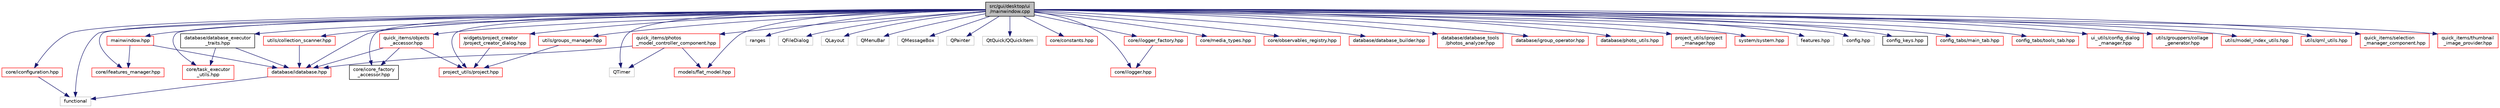 digraph "src/gui/desktop/ui/mainwindow.cpp"
{
 // LATEX_PDF_SIZE
  edge [fontname="Helvetica",fontsize="10",labelfontname="Helvetica",labelfontsize="10"];
  node [fontname="Helvetica",fontsize="10",shape=record];
  Node1 [label="src/gui/desktop/ui\l/mainwindow.cpp",height=0.2,width=0.4,color="black", fillcolor="grey75", style="filled", fontcolor="black",tooltip=" "];
  Node1 -> Node2 [color="midnightblue",fontsize="10",style="solid",fontname="Helvetica"];
  Node2 [label="mainwindow.hpp",height=0.2,width=0.4,color="red", fillcolor="white", style="filled",URL="$mainwindow_8hpp.html",tooltip=" "];
  Node2 -> Node5 [color="midnightblue",fontsize="10",style="solid",fontname="Helvetica"];
  Node5 [label="core/ifeatures_manager.hpp",height=0.2,width=0.4,color="red", fillcolor="white", style="filled",URL="$ifeatures__manager_8hpp.html",tooltip=" "];
  Node2 -> Node9 [color="midnightblue",fontsize="10",style="solid",fontname="Helvetica"];
  Node9 [label="database/idatabase.hpp",height=0.2,width=0.4,color="red", fillcolor="white", style="filled",URL="$idatabase_8hpp.html",tooltip=" "];
  Node9 -> Node11 [color="midnightblue",fontsize="10",style="solid",fontname="Helvetica"];
  Node11 [label="functional",height=0.2,width=0.4,color="grey75", fillcolor="white", style="filled",tooltip=" "];
  Node1 -> Node11 [color="midnightblue",fontsize="10",style="solid",fontname="Helvetica"];
  Node1 -> Node78 [color="midnightblue",fontsize="10",style="solid",fontname="Helvetica"];
  Node78 [label="ranges",height=0.2,width=0.4,color="grey75", fillcolor="white", style="filled",tooltip=" "];
  Node1 -> Node79 [color="midnightblue",fontsize="10",style="solid",fontname="Helvetica"];
  Node79 [label="QFileDialog",height=0.2,width=0.4,color="grey75", fillcolor="white", style="filled",tooltip=" "];
  Node1 -> Node80 [color="midnightblue",fontsize="10",style="solid",fontname="Helvetica"];
  Node80 [label="QLayout",height=0.2,width=0.4,color="grey75", fillcolor="white", style="filled",tooltip=" "];
  Node1 -> Node81 [color="midnightblue",fontsize="10",style="solid",fontname="Helvetica"];
  Node81 [label="QMenuBar",height=0.2,width=0.4,color="grey75", fillcolor="white", style="filled",tooltip=" "];
  Node1 -> Node82 [color="midnightblue",fontsize="10",style="solid",fontname="Helvetica"];
  Node82 [label="QMessageBox",height=0.2,width=0.4,color="grey75", fillcolor="white", style="filled",tooltip=" "];
  Node1 -> Node83 [color="midnightblue",fontsize="10",style="solid",fontname="Helvetica"];
  Node83 [label="QPainter",height=0.2,width=0.4,color="grey75", fillcolor="white", style="filled",tooltip=" "];
  Node1 -> Node84 [color="midnightblue",fontsize="10",style="solid",fontname="Helvetica"];
  Node84 [label="QtQuick/QQuickItem",height=0.2,width=0.4,color="grey75", fillcolor="white", style="filled",tooltip=" "];
  Node1 -> Node71 [color="midnightblue",fontsize="10",style="solid",fontname="Helvetica"];
  Node71 [label="QTimer",height=0.2,width=0.4,color="grey75", fillcolor="white", style="filled",tooltip=" "];
  Node1 -> Node85 [color="midnightblue",fontsize="10",style="solid",fontname="Helvetica"];
  Node85 [label="core/constants.hpp",height=0.2,width=0.4,color="red", fillcolor="white", style="filled",URL="$constants_8hpp.html",tooltip=" "];
  Node1 -> Node87 [color="midnightblue",fontsize="10",style="solid",fontname="Helvetica"];
  Node87 [label="core/iconfiguration.hpp",height=0.2,width=0.4,color="red", fillcolor="white", style="filled",URL="$iconfiguration_8hpp.html",tooltip=" "];
  Node87 -> Node11 [color="midnightblue",fontsize="10",style="solid",fontname="Helvetica"];
  Node1 -> Node56 [color="midnightblue",fontsize="10",style="solid",fontname="Helvetica"];
  Node56 [label="core/icore_factory\l_accessor.hpp",height=0.2,width=0.4,color="black", fillcolor="white", style="filled",URL="$icore__factory__accessor_8hpp.html",tooltip=" "];
  Node1 -> Node5 [color="midnightblue",fontsize="10",style="solid",fontname="Helvetica"];
  Node1 -> Node88 [color="midnightblue",fontsize="10",style="solid",fontname="Helvetica"];
  Node88 [label="core/ilogger_factory.hpp",height=0.2,width=0.4,color="red", fillcolor="white", style="filled",URL="$ilogger__factory_8hpp.html",tooltip=" "];
  Node88 -> Node67 [color="midnightblue",fontsize="10",style="solid",fontname="Helvetica"];
  Node67 [label="core/ilogger.hpp",height=0.2,width=0.4,color="red", fillcolor="white", style="filled",URL="$ilogger_8hpp.html",tooltip=" "];
  Node1 -> Node67 [color="midnightblue",fontsize="10",style="solid",fontname="Helvetica"];
  Node1 -> Node89 [color="midnightblue",fontsize="10",style="solid",fontname="Helvetica"];
  Node89 [label="core/media_types.hpp",height=0.2,width=0.4,color="red", fillcolor="white", style="filled",URL="$media__types_8hpp.html",tooltip=" "];
  Node1 -> Node90 [color="midnightblue",fontsize="10",style="solid",fontname="Helvetica"];
  Node90 [label="core/observables_registry.hpp",height=0.2,width=0.4,color="red", fillcolor="white", style="filled",URL="$observables__registry_8hpp.html",tooltip=" "];
  Node1 -> Node93 [color="midnightblue",fontsize="10",style="solid",fontname="Helvetica"];
  Node93 [label="core/task_executor\l_utils.hpp",height=0.2,width=0.4,color="red", fillcolor="white", style="filled",URL="$task__executor__utils_8hpp.html",tooltip=" "];
  Node1 -> Node99 [color="midnightblue",fontsize="10",style="solid",fontname="Helvetica"];
  Node99 [label="database/database_builder.hpp",height=0.2,width=0.4,color="red", fillcolor="white", style="filled",URL="$database__builder_8hpp.html",tooltip=" "];
  Node1 -> Node101 [color="midnightblue",fontsize="10",style="solid",fontname="Helvetica"];
  Node101 [label="database/database_tools\l/photos_analyzer.hpp",height=0.2,width=0.4,color="red", fillcolor="white", style="filled",URL="$photos__analyzer_8hpp.html",tooltip=" "];
  Node1 -> Node9 [color="midnightblue",fontsize="10",style="solid",fontname="Helvetica"];
  Node1 -> Node102 [color="midnightblue",fontsize="10",style="solid",fontname="Helvetica"];
  Node102 [label="database/igroup_operator.hpp",height=0.2,width=0.4,color="red", fillcolor="white", style="filled",URL="$igroup__operator_8hpp.html",tooltip=" "];
  Node1 -> Node103 [color="midnightblue",fontsize="10",style="solid",fontname="Helvetica"];
  Node103 [label="database/photo_utils.hpp",height=0.2,width=0.4,color="red", fillcolor="white", style="filled",URL="$photo__utils_8hpp.html",tooltip=" "];
  Node1 -> Node105 [color="midnightblue",fontsize="10",style="solid",fontname="Helvetica"];
  Node105 [label="database/database_executor\l_traits.hpp",height=0.2,width=0.4,color="black", fillcolor="white", style="filled",URL="$database__executor__traits_8hpp.html",tooltip=" "];
  Node105 -> Node93 [color="midnightblue",fontsize="10",style="solid",fontname="Helvetica"];
  Node105 -> Node9 [color="midnightblue",fontsize="10",style="solid",fontname="Helvetica"];
  Node1 -> Node106 [color="midnightblue",fontsize="10",style="solid",fontname="Helvetica"];
  Node106 [label="project_utils/iproject\l_manager.hpp",height=0.2,width=0.4,color="red", fillcolor="white", style="filled",URL="$iproject__manager_8hpp.html",tooltip=" "];
  Node1 -> Node59 [color="midnightblue",fontsize="10",style="solid",fontname="Helvetica"];
  Node59 [label="project_utils/project.hpp",height=0.2,width=0.4,color="red", fillcolor="white", style="filled",URL="$project_8hpp.html",tooltip=" "];
  Node1 -> Node108 [color="midnightblue",fontsize="10",style="solid",fontname="Helvetica"];
  Node108 [label="system/system.hpp",height=0.2,width=0.4,color="red", fillcolor="white", style="filled",URL="$system_8hpp.html",tooltip=" "];
  Node1 -> Node110 [color="midnightblue",fontsize="10",style="solid",fontname="Helvetica"];
  Node110 [label="features.hpp",height=0.2,width=0.4,color="grey75", fillcolor="white", style="filled",tooltip=" "];
  Node1 -> Node111 [color="midnightblue",fontsize="10",style="solid",fontname="Helvetica"];
  Node111 [label="config.hpp",height=0.2,width=0.4,color="grey75", fillcolor="white", style="filled",tooltip=" "];
  Node1 -> Node112 [color="midnightblue",fontsize="10",style="solid",fontname="Helvetica"];
  Node112 [label="config_keys.hpp",height=0.2,width=0.4,color="black", fillcolor="white", style="filled",URL="$config__keys_8hpp.html",tooltip=" "];
  Node1 -> Node113 [color="midnightblue",fontsize="10",style="solid",fontname="Helvetica"];
  Node113 [label="config_tabs/main_tab.hpp",height=0.2,width=0.4,color="red", fillcolor="white", style="filled",URL="$main__tab_8hpp.html",tooltip=" "];
  Node1 -> Node116 [color="midnightblue",fontsize="10",style="solid",fontname="Helvetica"];
  Node116 [label="config_tabs/tools_tab.hpp",height=0.2,width=0.4,color="red", fillcolor="white", style="filled",URL="$tools__tab_8hpp.html",tooltip=" "];
  Node1 -> Node118 [color="midnightblue",fontsize="10",style="solid",fontname="Helvetica"];
  Node118 [label="models/flat_model.hpp",height=0.2,width=0.4,color="red", fillcolor="white", style="filled",URL="$flat__model_8hpp.html",tooltip=" "];
  Node1 -> Node121 [color="midnightblue",fontsize="10",style="solid",fontname="Helvetica"];
  Node121 [label="widgets/project_creator\l/project_creator_dialog.hpp",height=0.2,width=0.4,color="red", fillcolor="white", style="filled",URL="$project__creator__dialog_8hpp.html",tooltip=" "];
  Node121 -> Node59 [color="midnightblue",fontsize="10",style="solid",fontname="Helvetica"];
  Node1 -> Node123 [color="midnightblue",fontsize="10",style="solid",fontname="Helvetica"];
  Node123 [label="ui_utils/config_dialog\l_manager.hpp",height=0.2,width=0.4,color="red", fillcolor="white", style="filled",URL="$config__dialog__manager_8hpp.html",tooltip=" "];
  Node1 -> Node124 [color="midnightblue",fontsize="10",style="solid",fontname="Helvetica"];
  Node124 [label="utils/collection_scanner.hpp",height=0.2,width=0.4,color="red", fillcolor="white", style="filled",URL="$collection__scanner_8hpp.html",tooltip=" "];
  Node124 -> Node9 [color="midnightblue",fontsize="10",style="solid",fontname="Helvetica"];
  Node1 -> Node129 [color="midnightblue",fontsize="10",style="solid",fontname="Helvetica"];
  Node129 [label="utils/groups_manager.hpp",height=0.2,width=0.4,color="red", fillcolor="white", style="filled",URL="$groups__manager_8hpp.html",tooltip=" "];
  Node129 -> Node59 [color="midnightblue",fontsize="10",style="solid",fontname="Helvetica"];
  Node1 -> Node131 [color="midnightblue",fontsize="10",style="solid",fontname="Helvetica"];
  Node131 [label="utils/grouppers/collage\l_generator.hpp",height=0.2,width=0.4,color="red", fillcolor="white", style="filled",URL="$collage__generator_8hpp.html",tooltip=" "];
  Node1 -> Node132 [color="midnightblue",fontsize="10",style="solid",fontname="Helvetica"];
  Node132 [label="utils/model_index_utils.hpp",height=0.2,width=0.4,color="red", fillcolor="white", style="filled",URL="$model__index__utils_8hpp.html",tooltip=" "];
  Node1 -> Node134 [color="midnightblue",fontsize="10",style="solid",fontname="Helvetica"];
  Node134 [label="utils/qml_utils.hpp",height=0.2,width=0.4,color="red", fillcolor="white", style="filled",URL="$qml__utils_8hpp.html",tooltip=" "];
  Node1 -> Node136 [color="midnightblue",fontsize="10",style="solid",fontname="Helvetica"];
  Node136 [label="quick_items/objects\l_accessor.hpp",height=0.2,width=0.4,color="red", fillcolor="white", style="filled",URL="$objects__accessor_8hpp.html",tooltip=" "];
  Node136 -> Node56 [color="midnightblue",fontsize="10",style="solid",fontname="Helvetica"];
  Node136 -> Node9 [color="midnightblue",fontsize="10",style="solid",fontname="Helvetica"];
  Node136 -> Node59 [color="midnightblue",fontsize="10",style="solid",fontname="Helvetica"];
  Node1 -> Node137 [color="midnightblue",fontsize="10",style="solid",fontname="Helvetica"];
  Node137 [label="quick_items/photos\l_model_controller_component.hpp",height=0.2,width=0.4,color="red", fillcolor="white", style="filled",URL="$photos__model__controller__component_8hpp.html",tooltip=" "];
  Node137 -> Node71 [color="midnightblue",fontsize="10",style="solid",fontname="Helvetica"];
  Node137 -> Node9 [color="midnightblue",fontsize="10",style="solid",fontname="Helvetica"];
  Node137 -> Node118 [color="midnightblue",fontsize="10",style="solid",fontname="Helvetica"];
  Node1 -> Node139 [color="midnightblue",fontsize="10",style="solid",fontname="Helvetica"];
  Node139 [label="quick_items/selection\l_manager_component.hpp",height=0.2,width=0.4,color="red", fillcolor="white", style="filled",URL="$selection__manager__component_8hpp.html",tooltip=" "];
  Node1 -> Node141 [color="midnightblue",fontsize="10",style="solid",fontname="Helvetica"];
  Node141 [label="quick_items/thumbnail\l_image_provider.hpp",height=0.2,width=0.4,color="red", fillcolor="white", style="filled",URL="$thumbnail__image__provider_8hpp.html",tooltip=" "];
}
